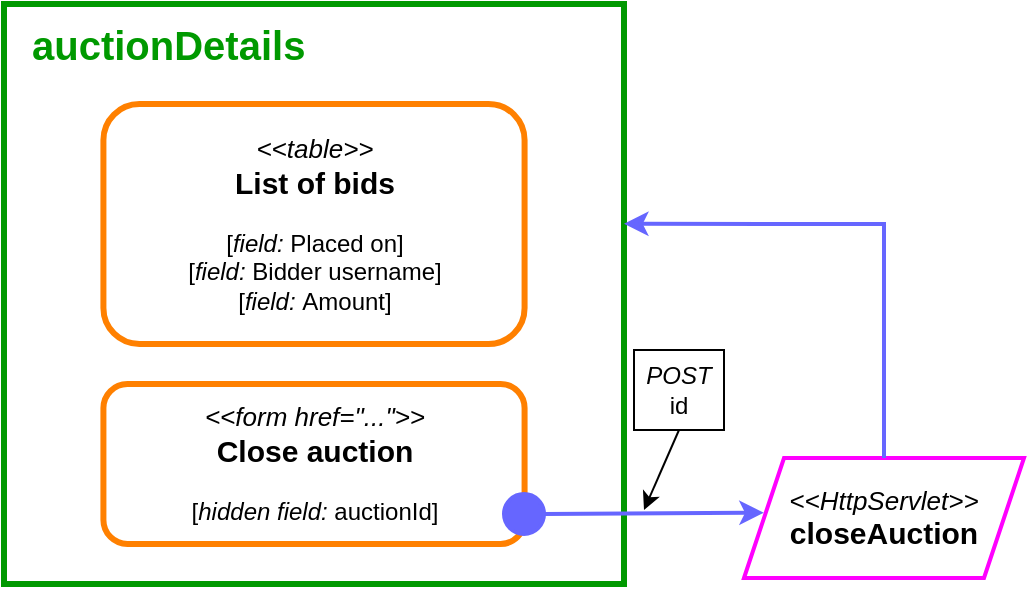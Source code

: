 <mxfile version="21.2.3" type="device">
  <diagram name="Page-1" id="SFD5FbLWe2inRmjffrm_">
    <mxGraphModel dx="819" dy="432" grid="1" gridSize="10" guides="1" tooltips="1" connect="1" arrows="1" fold="1" page="1" pageScale="1" pageWidth="850" pageHeight="1100" math="0" shadow="0">
      <root>
        <mxCell id="0" />
        <mxCell id="1" parent="0" />
        <mxCell id="dXeJd9fdskiibIoUs9Um-1" value="" style="whiteSpace=wrap;html=1;strokeWidth=3;strokeColor=#009900;movable=1;resizable=1;rotatable=1;deletable=1;editable=1;locked=0;connectable=1;" parent="1" vertex="1">
          <mxGeometry x="100" y="340" width="310" height="290" as="geometry" />
        </mxCell>
        <mxCell id="dXeJd9fdskiibIoUs9Um-2" value="&lt;font size=&quot;1&quot; color=&quot;#009900&quot; style=&quot;&quot;&gt;&lt;b style=&quot;font-size: 20px;&quot;&gt;auctionDetails&lt;/b&gt;&lt;/font&gt;" style="text;html=1;strokeColor=none;fillColor=none;align=left;verticalAlign=middle;whiteSpace=wrap;rounded=0;" parent="1" vertex="1">
          <mxGeometry x="112.4" y="345" width="62.0" height="30" as="geometry" />
        </mxCell>
        <mxCell id="dXeJd9fdskiibIoUs9Um-35" value="&lt;font style=&quot;&quot;&gt;&lt;i style=&quot;font-size: 13px;&quot;&gt;&amp;lt;&amp;lt;table&amp;gt;&amp;gt;&lt;/i&gt;&lt;br&gt;&lt;span style=&quot;font-size: 15px;&quot;&gt;&lt;b&gt;List of bids&lt;br&gt;&lt;/b&gt;&lt;/span&gt;&lt;br&gt;[&lt;i&gt;field:&lt;/i&gt;&amp;nbsp;Placed on]&lt;br&gt;[&lt;i style=&quot;border-color: var(--border-color);&quot;&gt;field:&lt;/i&gt;&amp;nbsp;Bidder username]&lt;br&gt;[&lt;i style=&quot;border-color: var(--border-color);&quot;&gt;field:&lt;/i&gt;&amp;nbsp;Amount]&lt;br&gt;&lt;/font&gt;" style="rounded=1;whiteSpace=wrap;html=1;strokeWidth=3;strokeColor=#FF8000;" parent="1" vertex="1">
          <mxGeometry x="149.71" y="390" width="210.58" height="120" as="geometry" />
        </mxCell>
        <mxCell id="ILnATW58FvaM74QL-2ur-1" value="&lt;font style=&quot;&quot;&gt;&lt;i style=&quot;font-size: 13px;&quot;&gt;&amp;lt;&amp;lt;form href=&quot;...&quot;&amp;gt;&amp;gt;&lt;/i&gt;&lt;br&gt;&lt;span style=&quot;font-size: 15px;&quot;&gt;&lt;b&gt;Close auction&lt;br&gt;&lt;/b&gt;&lt;/span&gt;&lt;br&gt;[&lt;i&gt;hidden field:&lt;/i&gt;&amp;nbsp;auctionId]&lt;br&gt;&lt;/font&gt;" style="rounded=1;whiteSpace=wrap;html=1;strokeWidth=3;strokeColor=#FF8000;" vertex="1" parent="1">
          <mxGeometry x="149.71" y="530" width="210.58" height="80" as="geometry" />
        </mxCell>
        <mxCell id="ILnATW58FvaM74QL-2ur-2" value="&lt;font style=&quot;&quot;&gt;&lt;i style=&quot;font-size: 13px;&quot;&gt;&amp;lt;&amp;lt;HttpServlet&amp;gt;&amp;gt;&lt;/i&gt;&lt;br&gt;&lt;span style=&quot;font-size: 15px;&quot;&gt;&lt;b&gt;closeAuction&lt;/b&gt;&lt;/span&gt;&lt;br&gt;&lt;/font&gt;" style="shape=parallelogram;perimeter=parallelogramPerimeter;whiteSpace=wrap;html=1;fixedSize=1;strokeColor=#FF00FF;strokeWidth=2;" vertex="1" parent="1">
          <mxGeometry x="470" y="567" width="140" height="60" as="geometry" />
        </mxCell>
        <mxCell id="ILnATW58FvaM74QL-2ur-3" value="&lt;i&gt;POST&lt;br&gt;&lt;/i&gt;id" style="rounded=0;whiteSpace=wrap;html=1;" vertex="1" parent="1">
          <mxGeometry x="415" y="513" width="45" height="40" as="geometry" />
        </mxCell>
        <mxCell id="ILnATW58FvaM74QL-2ur-4" value="" style="endArrow=classic;html=1;rounded=0;exitX=0.5;exitY=1;exitDx=0;exitDy=0;" edge="1" parent="1" source="ILnATW58FvaM74QL-2ur-3">
          <mxGeometry width="50" height="50" relative="1" as="geometry">
            <mxPoint x="500" y="633" as="sourcePoint" />
            <mxPoint x="420" y="593" as="targetPoint" />
          </mxGeometry>
        </mxCell>
        <mxCell id="ILnATW58FvaM74QL-2ur-5" value="" style="endArrow=none;html=1;rounded=0;strokeColor=#6666FF;strokeWidth=2;startArrow=classic;startFill=1;" edge="1" parent="1" target="ILnATW58FvaM74QL-2ur-6">
          <mxGeometry width="50" height="50" relative="1" as="geometry">
            <mxPoint x="479.887" y="594.338" as="sourcePoint" />
            <mxPoint x="350" y="600" as="targetPoint" />
          </mxGeometry>
        </mxCell>
        <mxCell id="ILnATW58FvaM74QL-2ur-6" value="" style="ellipse;whiteSpace=wrap;html=1;aspect=fixed;strokeWidth=2;fillColor=#6666FF;strokeColor=#6666FF;" vertex="1" parent="1">
          <mxGeometry x="350" y="585" width="20" height="20" as="geometry" />
        </mxCell>
        <mxCell id="ILnATW58FvaM74QL-2ur-7" value="" style="endArrow=none;html=1;rounded=0;strokeColor=#6666FF;strokeWidth=2;startArrow=classic;startFill=1;entryX=0.5;entryY=0;entryDx=0;entryDy=0;exitX=1;exitY=0.379;exitDx=0;exitDy=0;exitPerimeter=0;" edge="1" parent="1" source="dXeJd9fdskiibIoUs9Um-1" target="ILnATW58FvaM74QL-2ur-2">
          <mxGeometry width="50" height="50" relative="1" as="geometry">
            <mxPoint x="599.887" y="409.998" as="sourcePoint" />
            <mxPoint x="490" y="410.66" as="targetPoint" />
            <Array as="points">
              <mxPoint x="540" y="450" />
            </Array>
          </mxGeometry>
        </mxCell>
      </root>
    </mxGraphModel>
  </diagram>
</mxfile>
